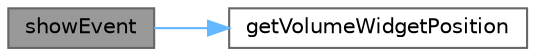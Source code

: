 digraph "showEvent"
{
 // LATEX_PDF_SIZE
  bgcolor="transparent";
  edge [fontname=Helvetica,fontsize=10,labelfontname=Helvetica,labelfontsize=10];
  node [fontname=Helvetica,fontsize=10,shape=box,height=0.2,width=0.4];
  rankdir="LR";
  Node1 [id="Node000001",label="showEvent",height=0.2,width=0.4,color="gray40", fillcolor="grey60", style="filled", fontcolor="black",tooltip="控件显示事件，更新音量控件位置"];
  Node1 -> Node2 [id="edge1_Node000001_Node000002",color="steelblue1",style="solid",tooltip=" "];
  Node2 [id="Node000002",label="getVolumeWidgetPosition",height=0.2,width=0.4,color="grey40", fillcolor="white", style="filled",URL="$class_volume_tool_btn.html#a5e7dca4af10e25ec299fa7a9d9a48e3c",tooltip="获取音量控件位置"];
}
